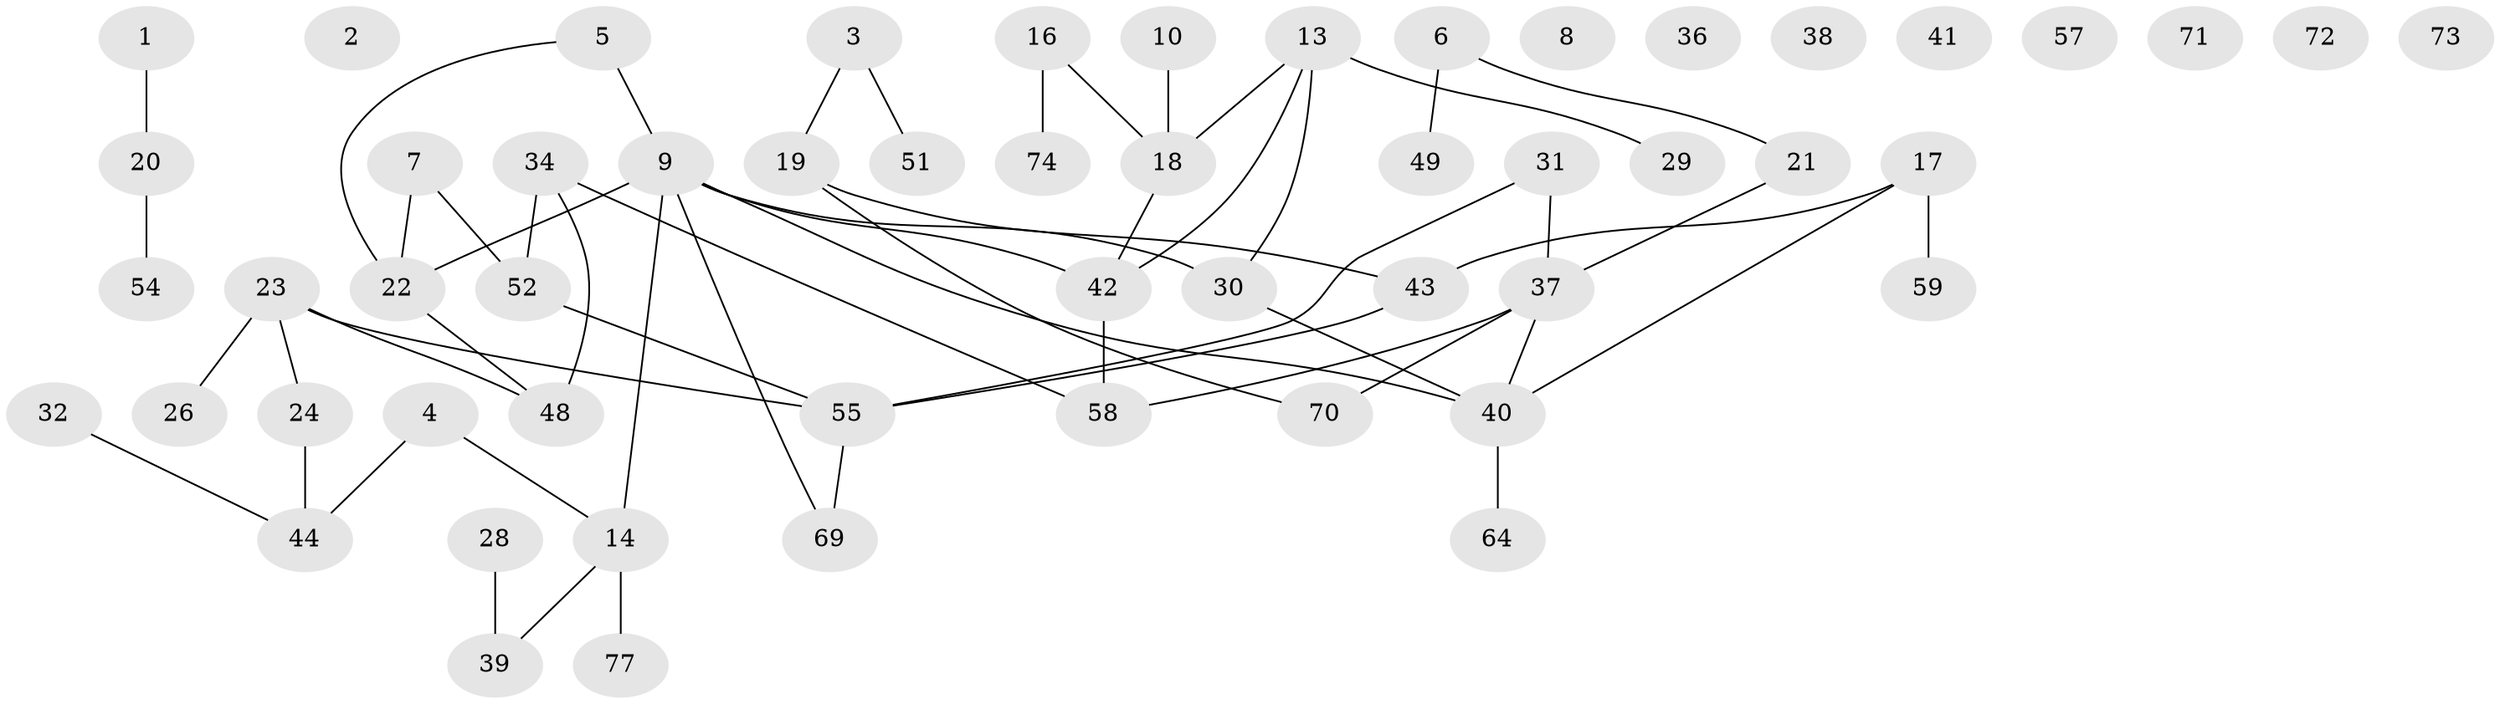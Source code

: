 // Generated by graph-tools (version 1.1) at 2025/23/03/03/25 07:23:24]
// undirected, 54 vertices, 56 edges
graph export_dot {
graph [start="1"]
  node [color=gray90,style=filled];
  1;
  2;
  3 [super="+12"];
  4 [super="+35"];
  5;
  6;
  7;
  8 [super="+11"];
  9 [super="+25"];
  10;
  13 [super="+46"];
  14 [super="+15"];
  16;
  17 [super="+33"];
  18 [super="+78"];
  19 [super="+76"];
  20 [super="+65"];
  21;
  22 [super="+47"];
  23 [super="+27"];
  24;
  26 [super="+75"];
  28;
  29;
  30 [super="+56"];
  31;
  32;
  34 [super="+66"];
  36;
  37 [super="+67"];
  38;
  39;
  40 [super="+45"];
  41;
  42 [super="+50"];
  43 [super="+61"];
  44 [super="+63"];
  48 [super="+68"];
  49;
  51;
  52 [super="+53"];
  54;
  55 [super="+62"];
  57;
  58 [super="+60"];
  59;
  64;
  69;
  70;
  71;
  72;
  73;
  74;
  77;
  1 -- 20;
  3 -- 19;
  3 -- 51;
  4 -- 14;
  4 -- 44;
  5 -- 9;
  5 -- 22;
  6 -- 21;
  6 -- 49;
  7 -- 52;
  7 -- 22;
  9 -- 22;
  9 -- 42;
  9 -- 69;
  9 -- 30;
  9 -- 40;
  9 -- 14;
  10 -- 18;
  13 -- 29;
  13 -- 42;
  13 -- 18;
  13 -- 30;
  14 -- 77;
  14 -- 39;
  16 -- 18;
  16 -- 74;
  17 -- 40;
  17 -- 59;
  17 -- 43;
  18 -- 42;
  19 -- 43;
  19 -- 70;
  20 -- 54;
  21 -- 37;
  22 -- 48;
  23 -- 24;
  23 -- 55;
  23 -- 48;
  23 -- 26;
  24 -- 44;
  28 -- 39;
  30 -- 40;
  31 -- 55;
  31 -- 37;
  32 -- 44;
  34 -- 58;
  34 -- 48;
  34 -- 52;
  37 -- 70;
  37 -- 40;
  37 -- 58;
  40 -- 64;
  42 -- 58;
  43 -- 55;
  52 -- 55;
  55 -- 69;
}
